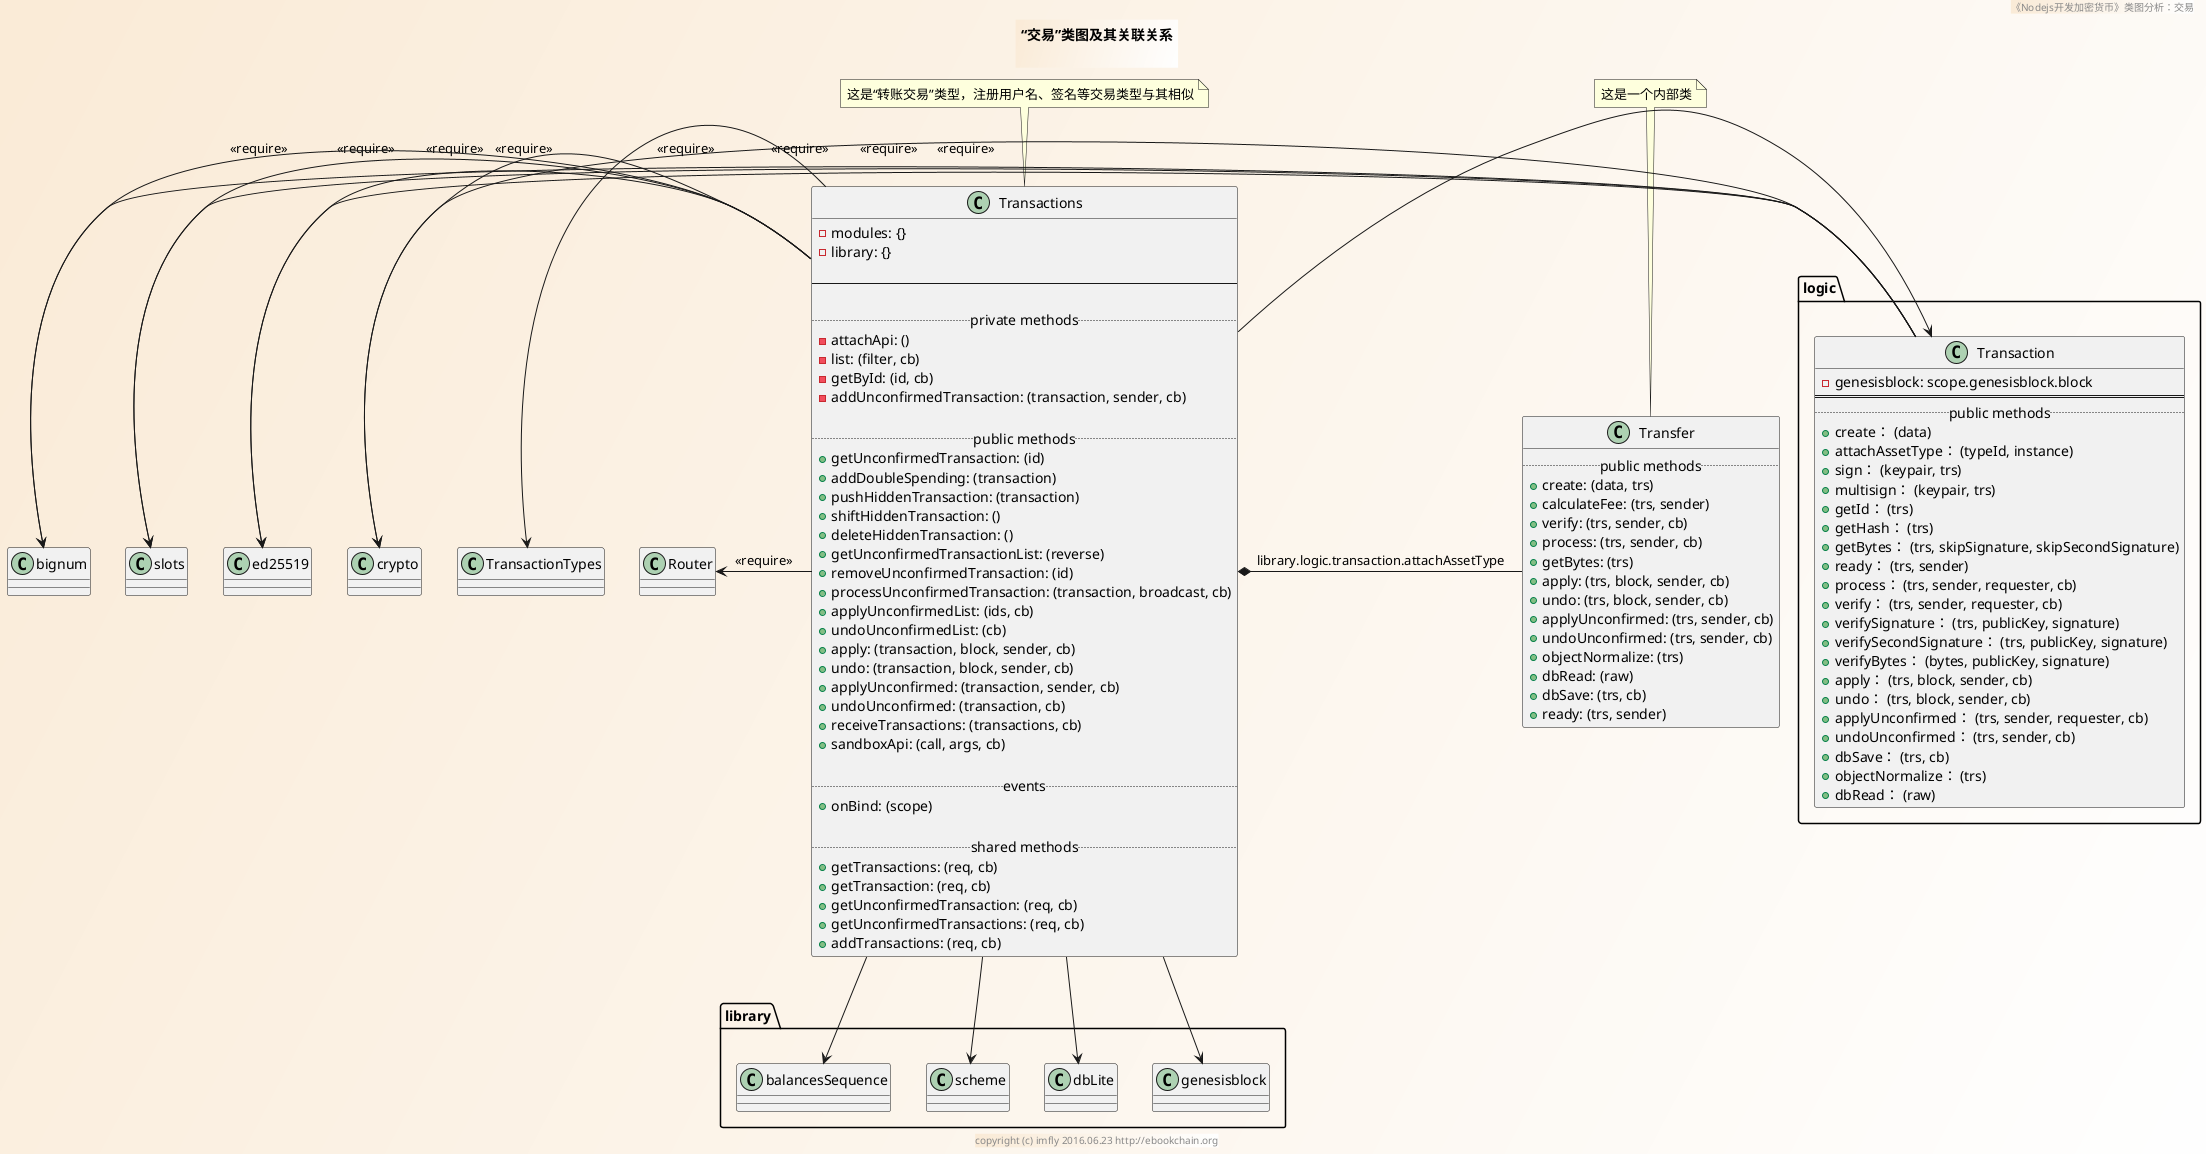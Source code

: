 @startuml ../../../styles/images/modules/transactions/transactions-class.png
skinparam BorderColor #blue\9932CC
skinparam backgroundcolor AntiqueWhite/white

title
<b>“交易”类图及其关联关系</b>

end title
footer copyright (c) imfly 2016.06.23 http://ebookchain.org
header 《Nodejs开发加密货币》类图分析：交易

' logic/transaction.js
package logic {
  Class Transaction {
    - genesisblock: scope.genesisblock.block
    ====
    .. public methods ..
    + create： (data)
    + attachAssetType： (typeId, instance)
    + sign： (keypair, trs)
    + multisign： (keypair, trs)
    + getId： (trs)
    + getHash： (trs)
    + getBytes： (trs, skipSignature, skipSecondSignature)
    + ready： (trs, sender)
    + process： (trs, sender, requester, cb)
    + verify： (trs, sender, requester, cb)
    + verifySignature： (trs, publicKey, signature)
    + verifySecondSignature： (trs, publicKey, signature)
    + verifyBytes： (bytes, publicKey, signature)
    + apply： (trs, block, sender, cb)
    + undo： (trs, block, sender, cb)
    + applyUnconfirmed： (trs, sender, requester, cb)
    + undoUnconfirmed： (trs, sender, cb)
    + dbSave： (trs, cb)
    + objectNormalize： (trs)
    + dbRead： (raw)
  }
}

' modules/transactions.js
Class Transactions {
  - modules: {}
  - library: {}

  --

  .. private methods ..
  -attachApi: ()
  - list: (filter, cb)
  - getById: (id, cb)
  - addUnconfirmedTransaction: (transaction, sender, cb)

  .. public methods ..
  + getUnconfirmedTransaction: (id)
  + addDoubleSpending: (transaction)
  + pushHiddenTransaction: (transaction)
  + shiftHiddenTransaction: ()
  + deleteHiddenTransaction: ()
  + getUnconfirmedTransactionList: (reverse)
  + removeUnconfirmedTransaction: (id)
  + processUnconfirmedTransaction: (transaction, broadcast, cb)
  + applyUnconfirmedList: (ids, cb)
  + undoUnconfirmedList: (cb)
  + apply: (transaction, block, sender, cb)
  + undo: (transaction, block, sender, cb)
  + applyUnconfirmed: (transaction, sender, cb)
  + undoUnconfirmed: (transaction, cb)
  + receiveTransactions: (transactions, cb)
  + sandboxApi: (call, args, cb)

  .. events ..
  + onBind: (scope)

  .. shared methods..
  + getTransactions: (req, cb)
  + getTransaction: (req, cb)
  + getUnconfirmedTransaction: (req, cb)
  + getUnconfirmedTransactions: (req, cb)
  + addTransactions: (req, cb)
}
note top: 这是“转账交易”类型，注册用户名、签名等交易类型与其相似

' inner Class
Class Transfer {
  ..public methods..
  + create: (data, trs)
  + calculateFee: (trs, sender)
  + verify: (trs, sender, cb)
  + process: (trs, sender, cb)
  + getBytes: (trs)
  + apply: (trs, block, sender, cb)
  + undo: (trs, block, sender, cb)
  + applyUnconfirmed: (trs, sender, cb)
  + undoUnconfirmed: (trs, sender, cb)
  + objectNormalize: (trs)
  + dbRead: (raw)
  + dbSave: (trs, cb)
  + ready: (trs, sender)
}

note top: 这是一个内部类

' relationship
Transactions -left-> crypto: <<require>>
Transactions -left-> ed25519: <<require>>
Transactions -left-> Router: <<require>>
Transactions -left-> slots: <<require>>
Transactions -left-> bignum: <<require>>
Transactions -left-> TransactionTypes

Transaction -left-> crypto: <<require>>
Transaction -left-> ed25519: <<require>>
Transaction -left-> slots: <<require>>
Transaction -left-> bignum: <<require>>

Transactions -down-> library.balancesSequence
Transactions -down-> library.scheme
Transactions -down-> library.dbLite
Transactions -down-> library.genesisblock

Transactions *-right- Transfer:library.logic.transaction.attachAssetType

Transactions -left-> Transaction
@enduml
